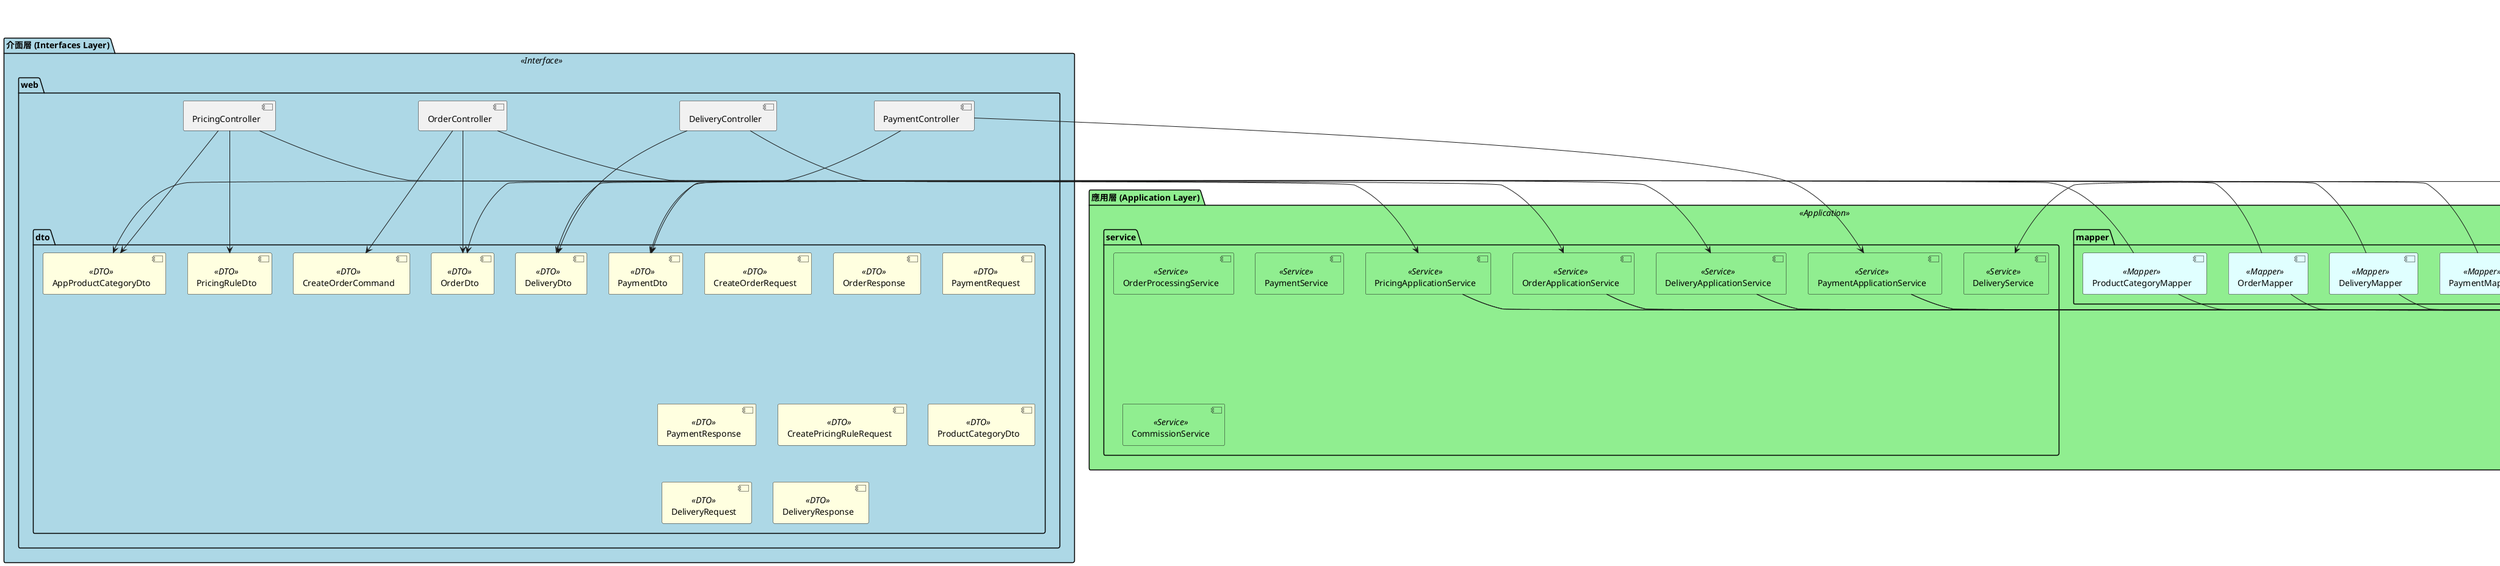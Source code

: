 @startuml 分層架構圖

' 樣式設定
skinparam package {
    BackgroundColor<<Interface>> LightBlue
    BackgroundColor<<Application>> LightGreen
    BackgroundColor<<Domain>> LightSalmon
    BackgroundColor<<Infrastructure>> LightGray
}

skinparam component {
    BackgroundColor<<DTO>> LightYellow
    BackgroundColor<<Mapper>> LightCyan
    BackgroundColor<<Service>> LightGreen
    BackgroundColor<<Repository>> LightBlue
    BackgroundColor<<Adapter>> LightGray
}

' 註解
note as N1
  顏色說明:
  <back:LightBlue>介面層</back>
  <back:LightGreen>應用層</back>
  <back:LightSalmon>領域層</back>
  <back:LightGray>基礎設施層</back>
  <back:LightYellow>DTO</back>
  <back:LightCyan>映射器</back>
end note

' 介面層
package "介面層 (Interfaces Layer)" <<Interface>> {
    package "web" {
        [OrderController]
        [PaymentController]
        [PricingController]
        [DeliveryController]
        
        package "dto" {
            [CreateOrderRequest] <<DTO>>
            [OrderResponse] <<DTO>>
            [PaymentRequest] <<DTO>>
            [PaymentResponse] <<DTO>>
            [CreatePricingRuleRequest] <<DTO>>
            [ProductCategoryDto] <<DTO>>
            [DeliveryRequest] <<DTO>>
            [DeliveryResponse] <<DTO>>
        }
    }
}

' 應用層
package "應用層 (Application Layer)" <<Application>> {
    package "service" {
        [OrderApplicationService] <<Service>>
        [PaymentApplicationService] <<Service>>
        [PricingApplicationService] <<Service>>
        [DeliveryApplicationService] <<Service>>
    }
    
    package "dto" {
        [CreateOrderCommand] <<DTO>>
        [OrderDto] <<DTO>>
        [PaymentDto] <<DTO>>
        [PricingRuleDto] <<DTO>>
        [AppProductCategoryDto] <<DTO>>
        [DeliveryDto] <<DTO>>
    }
    
    package "mapper" {
        [OrderMapper] <<Mapper>>
        [PaymentMapper] <<Mapper>>
        [ProductCategoryMapper] <<Mapper>>
        [DeliveryMapper] <<Mapper>>
    }
}

' 領域層
package "領域層 (Domain Layer)" <<Domain>> {
    package "model" {
        package "aggregate" {
            [Order]
            [Payment]
            [PricingRule]
            [Delivery]
        }
        
        package "entity" {
            [OrderItem]
            [CommissionRate]
        }
        
        package "valueobject" {
            [Money]
            [OrderId]
            [PaymentId]
            [PriceId]
            [DeliveryId]
            [ProductCategory]
            [DeliveryStatus]
        }
        
        package "event" {
            [OrderCreatedEvent]
            [PaymentCompletedEvent]
        }
    }
    
    package "repository" {
        [OrderRepository] <<Repository>>
        [PaymentRepository] <<Repository>>
        [PricingRuleRepository] <<Repository>>
        [DeliveryRepository] <<Repository>>
    }
    
    package "service" {
        [OrderProcessingService] <<Service>>
        [PaymentService] <<Service>>
        [CommissionService] <<Service>>
        [DeliveryService] <<Service>>
    }
}

' 基礎設施層
package "基礎設施層 (Infrastructure Layer)" <<Infrastructure>> {
    package "persistence" {
        package "adapter" {
            [OrderPersistenceAdapter] <<Adapter>>
            [PaymentPersistenceAdapter] <<Adapter>>
            [PricingRulePersistenceAdapter] <<Adapter>>
            [DeliveryRepositoryAdapter] <<Adapter>>
        }
        
        package "repository" {
            [JpaOrderRepository]
            [JpaPaymentRepository]
        }
    }
    
    package "external" {
        package "adapter" {
            [PaymentGatewayAdapter] <<Adapter>>
            [LogisticsAdapter] <<Adapter>>
            [DeliveryServiceAdapter] <<Adapter>>
        }
    }
}

' 依賴關係
' 介面層 -> 應用層
OrderController --> OrderApplicationService
OrderController --> CreateOrderCommand
OrderController --> OrderDto
PaymentController --> PaymentApplicationService
PaymentController --> PaymentDto
PricingController --> PricingApplicationService
PricingController --> PricingRuleDto
PricingController --> AppProductCategoryDto
DeliveryController --> DeliveryApplicationService
DeliveryController --> DeliveryDto

' 應用層 -> 領域層
OrderApplicationService --> Order
OrderApplicationService --> OrderRepository
PaymentApplicationService --> Payment
PaymentApplicationService --> PaymentRepository
PricingApplicationService --> PricingRule
PricingApplicationService --> PricingRuleRepository
DeliveryApplicationService --> Delivery
DeliveryApplicationService --> DeliveryRepository

' 應用層映射器
OrderMapper --> Order
OrderMapper --> OrderDto
PaymentMapper --> Payment
PaymentMapper --> PaymentDto
ProductCategoryMapper --> ProductCategory
ProductCategoryMapper --> AppProductCategoryDto
DeliveryMapper --> Delivery
DeliveryMapper --> DeliveryDto

' 基礎設施層 -> 領域層
OrderPersistenceAdapter --> OrderRepository
PaymentPersistenceAdapter --> PaymentRepository
PricingRulePersistenceAdapter --> PricingRuleRepository
DeliveryRepositoryAdapter --> DeliveryRepository
DeliveryServiceAdapter --> DeliveryService

@enduml